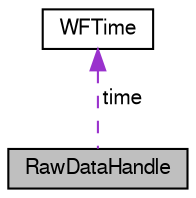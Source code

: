 digraph "RawDataHandle"
{
  edge [fontname="FreeSans",fontsize="10",labelfontname="FreeSans",labelfontsize="10"];
  node [fontname="FreeSans",fontsize="10",shape=record];
  Node1 [label="RawDataHandle",height=0.2,width=0.4,color="black", fillcolor="grey75", style="filled" fontcolor="black"];
  Node2 -> Node1 [dir="back",color="darkorchid3",fontsize="10",style="dashed",label=" time" ,fontname="FreeSans"];
  Node2 [label="WFTime",height=0.2,width=0.4,color="black", fillcolor="white", style="filled",URL="$struct_w_f_time.html",tooltip="Represents both specific time and time interval. "];
}
